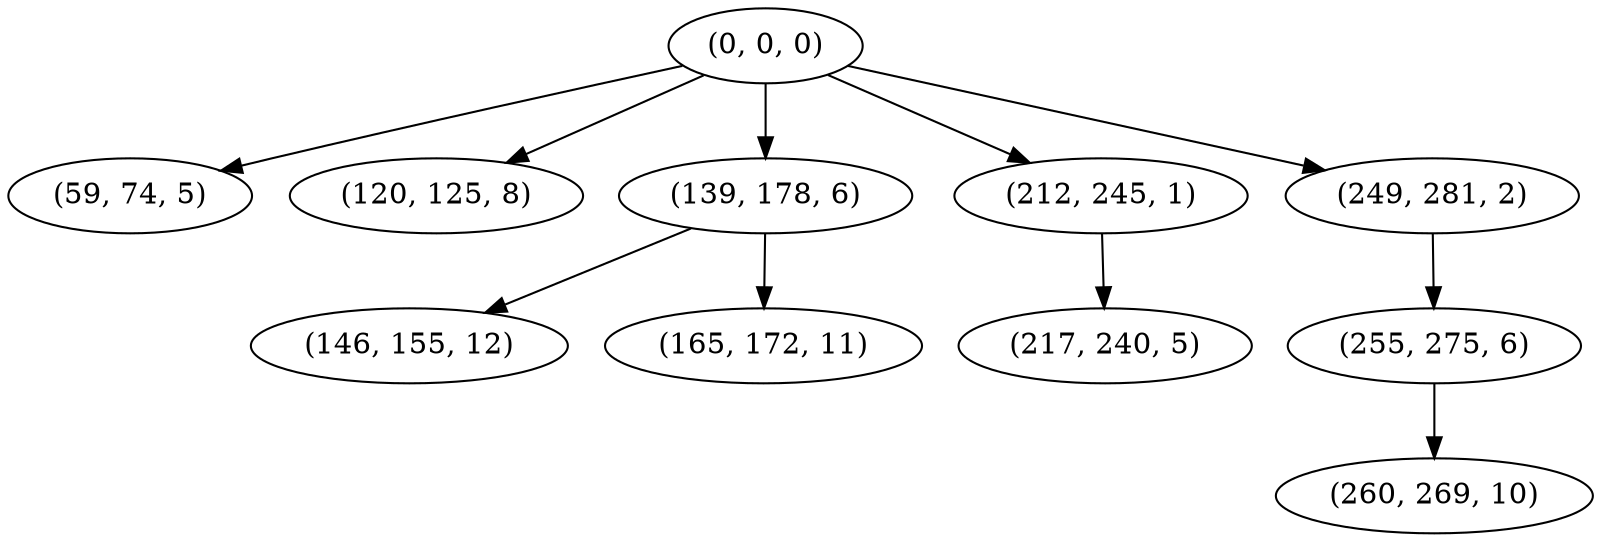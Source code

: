 digraph tree {
    "(0, 0, 0)";
    "(59, 74, 5)";
    "(120, 125, 8)";
    "(139, 178, 6)";
    "(146, 155, 12)";
    "(165, 172, 11)";
    "(212, 245, 1)";
    "(217, 240, 5)";
    "(249, 281, 2)";
    "(255, 275, 6)";
    "(260, 269, 10)";
    "(0, 0, 0)" -> "(59, 74, 5)";
    "(0, 0, 0)" -> "(120, 125, 8)";
    "(0, 0, 0)" -> "(139, 178, 6)";
    "(0, 0, 0)" -> "(212, 245, 1)";
    "(0, 0, 0)" -> "(249, 281, 2)";
    "(139, 178, 6)" -> "(146, 155, 12)";
    "(139, 178, 6)" -> "(165, 172, 11)";
    "(212, 245, 1)" -> "(217, 240, 5)";
    "(249, 281, 2)" -> "(255, 275, 6)";
    "(255, 275, 6)" -> "(260, 269, 10)";
}
